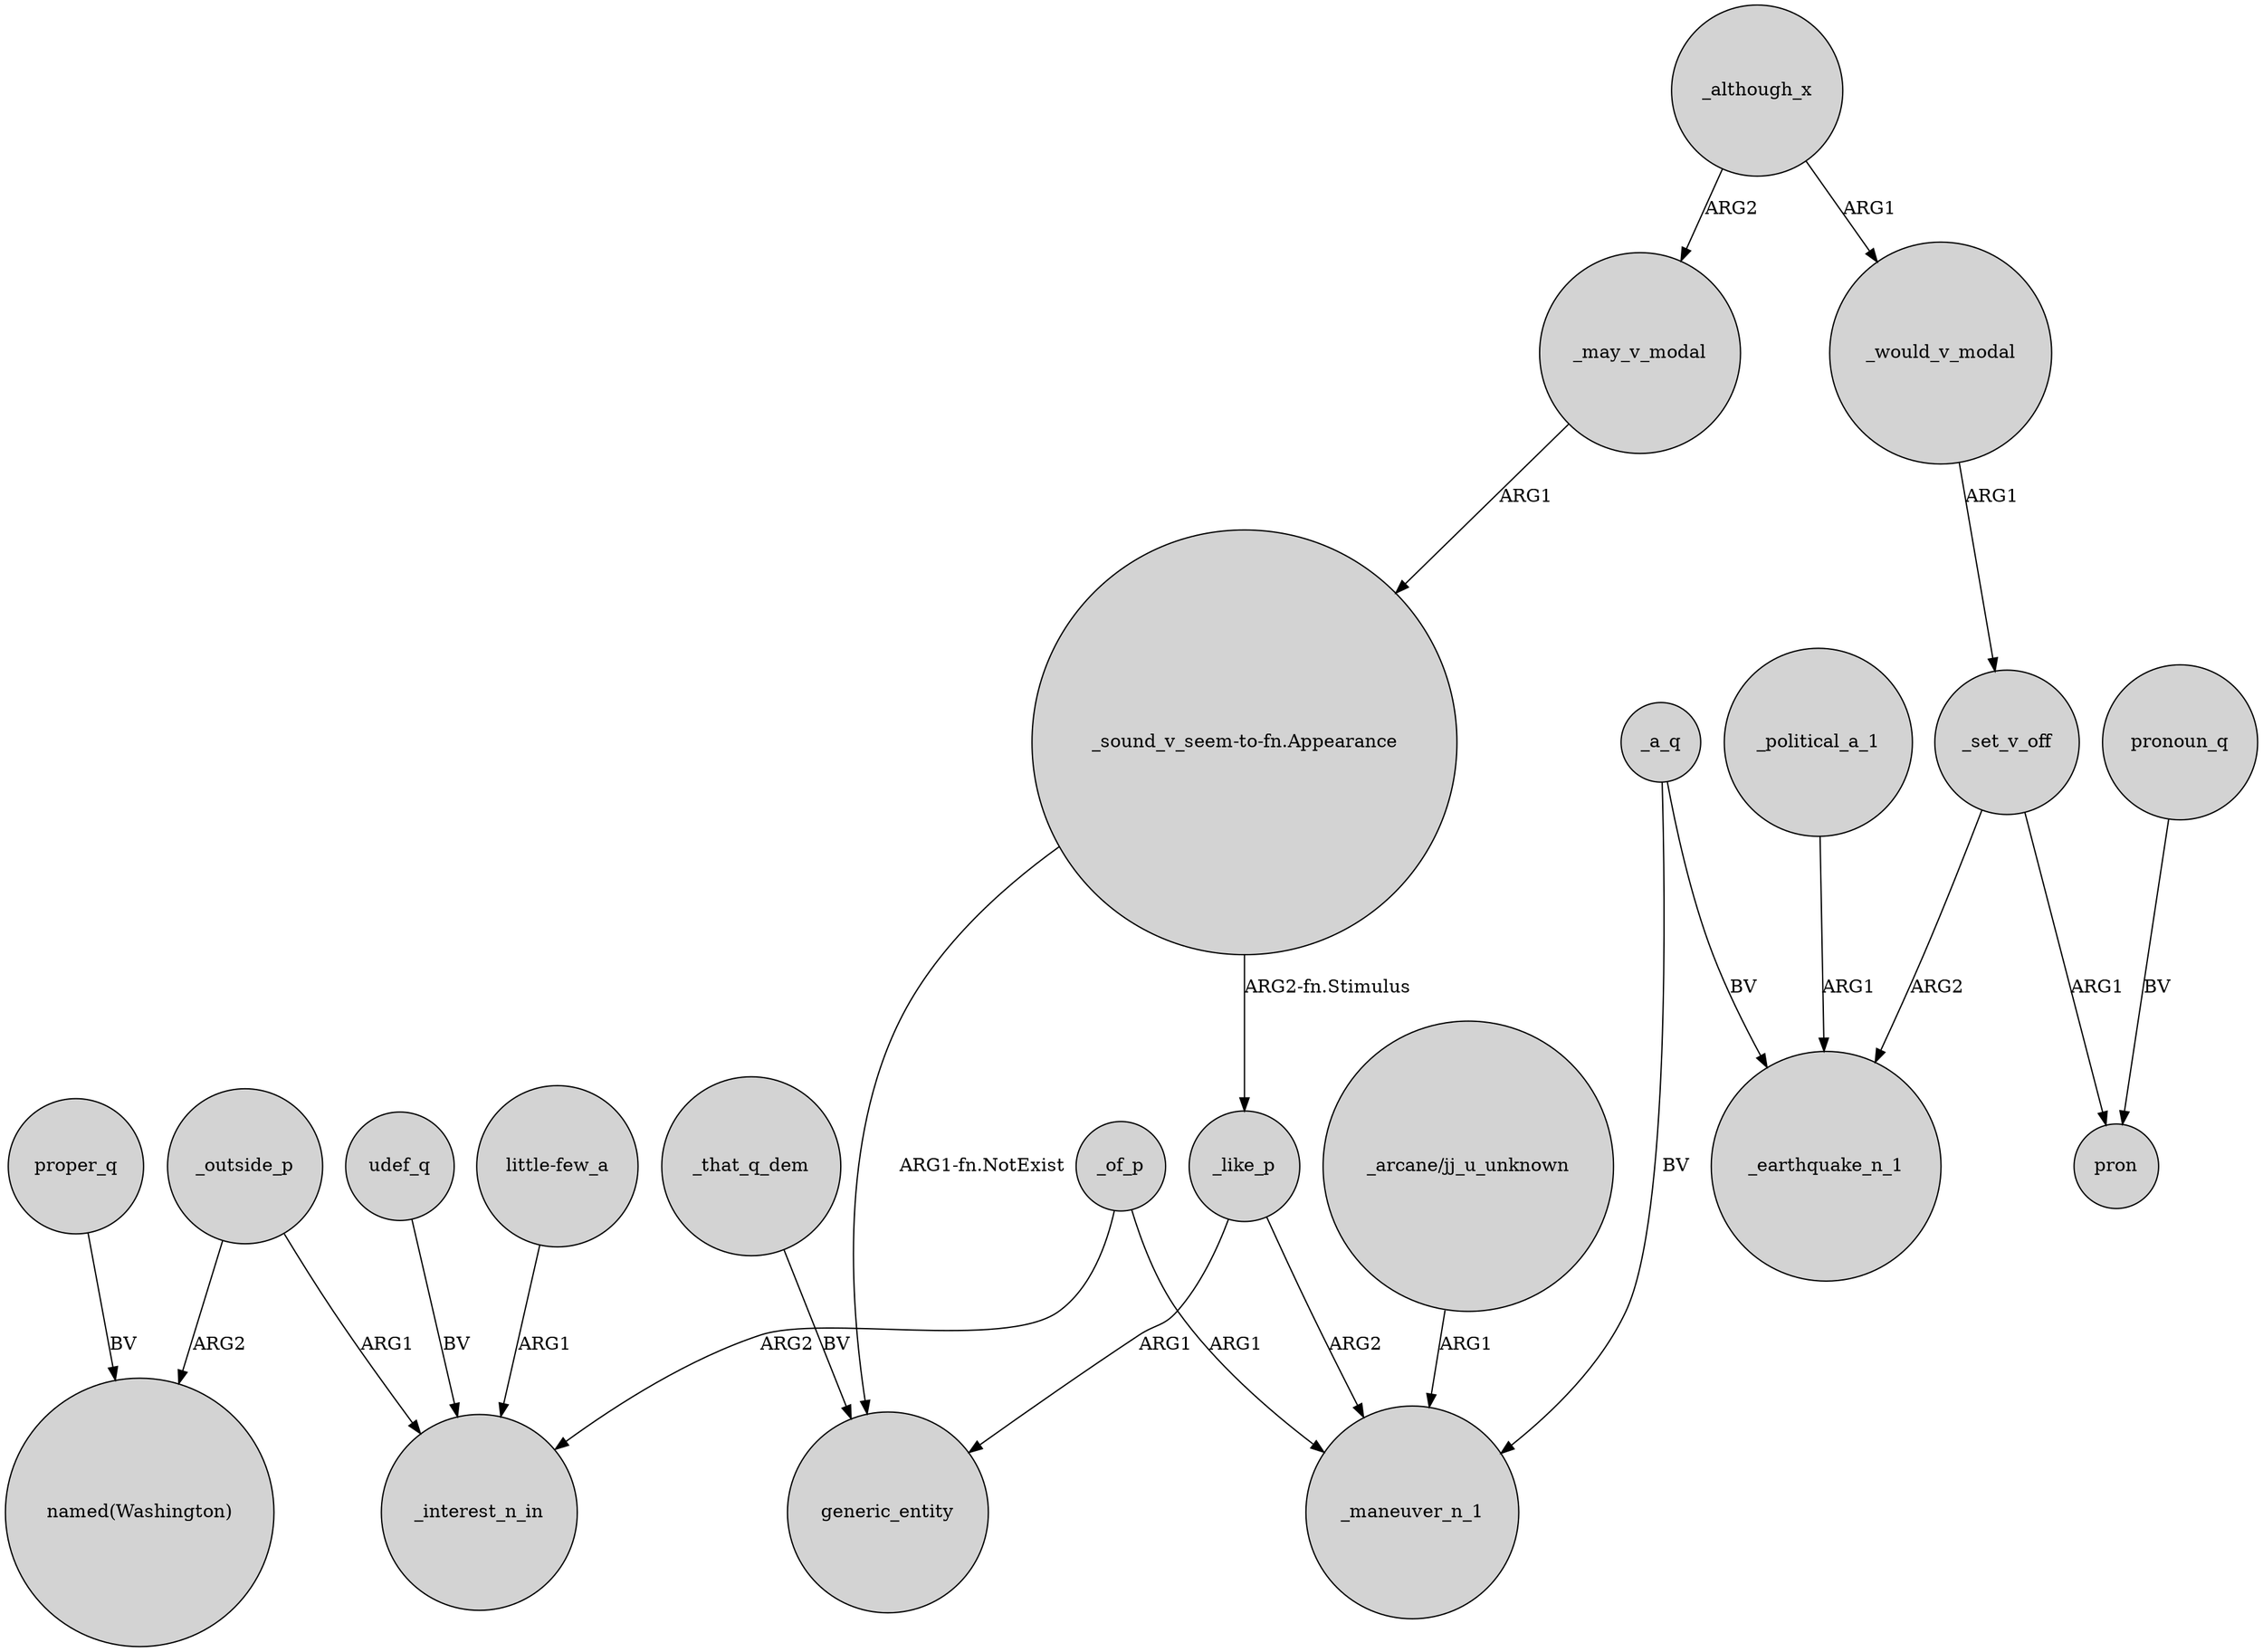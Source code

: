 digraph {
	node [shape=circle style=filled]
	_outside_p -> "named(Washington)" [label=ARG2]
	_set_v_off -> _earthquake_n_1 [label=ARG2]
	_of_p -> _interest_n_in [label=ARG2]
	_that_q_dem -> generic_entity [label=BV]
	_set_v_off -> pron [label=ARG1]
	_may_v_modal -> "_sound_v_seem-to-fn.Appearance" [label=ARG1]
	_political_a_1 -> _earthquake_n_1 [label=ARG1]
	udef_q -> _interest_n_in [label=BV]
	_although_x -> _would_v_modal [label=ARG1]
	proper_q -> "named(Washington)" [label=BV]
	"_sound_v_seem-to-fn.Appearance" -> _like_p [label="ARG2-fn.Stimulus"]
	pronoun_q -> pron [label=BV]
	_a_q -> _earthquake_n_1 [label=BV]
	_would_v_modal -> _set_v_off [label=ARG1]
	"_arcane/jj_u_unknown" -> _maneuver_n_1 [label=ARG1]
	_of_p -> _maneuver_n_1 [label=ARG1]
	"_sound_v_seem-to-fn.Appearance" -> generic_entity [label="ARG1-fn.NotExist"]
	"little-few_a" -> _interest_n_in [label=ARG1]
	_a_q -> _maneuver_n_1 [label=BV]
	_like_p -> _maneuver_n_1 [label=ARG2]
	_outside_p -> _interest_n_in [label=ARG1]
	_although_x -> _may_v_modal [label=ARG2]
	_like_p -> generic_entity [label=ARG1]
}
